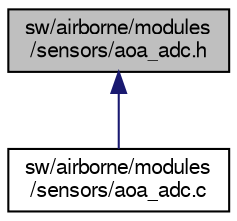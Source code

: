 digraph "sw/airborne/modules/sensors/aoa_adc.h"
{
  edge [fontname="FreeSans",fontsize="10",labelfontname="FreeSans",labelfontsize="10"];
  node [fontname="FreeSans",fontsize="10",shape=record];
  Node1 [label="sw/airborne/modules\l/sensors/aoa_adc.h",height=0.2,width=0.4,color="black", fillcolor="grey75", style="filled", fontcolor="black"];
  Node1 -> Node2 [dir="back",color="midnightblue",fontsize="10",style="solid",fontname="FreeSans"];
  Node2 [label="sw/airborne/modules\l/sensors/aoa_adc.c",height=0.2,width=0.4,color="black", fillcolor="white", style="filled",URL="$aoa__adc_8c.html",tooltip="Angle of Attack sensor on ADC Autor: Bruzzlee. "];
}
